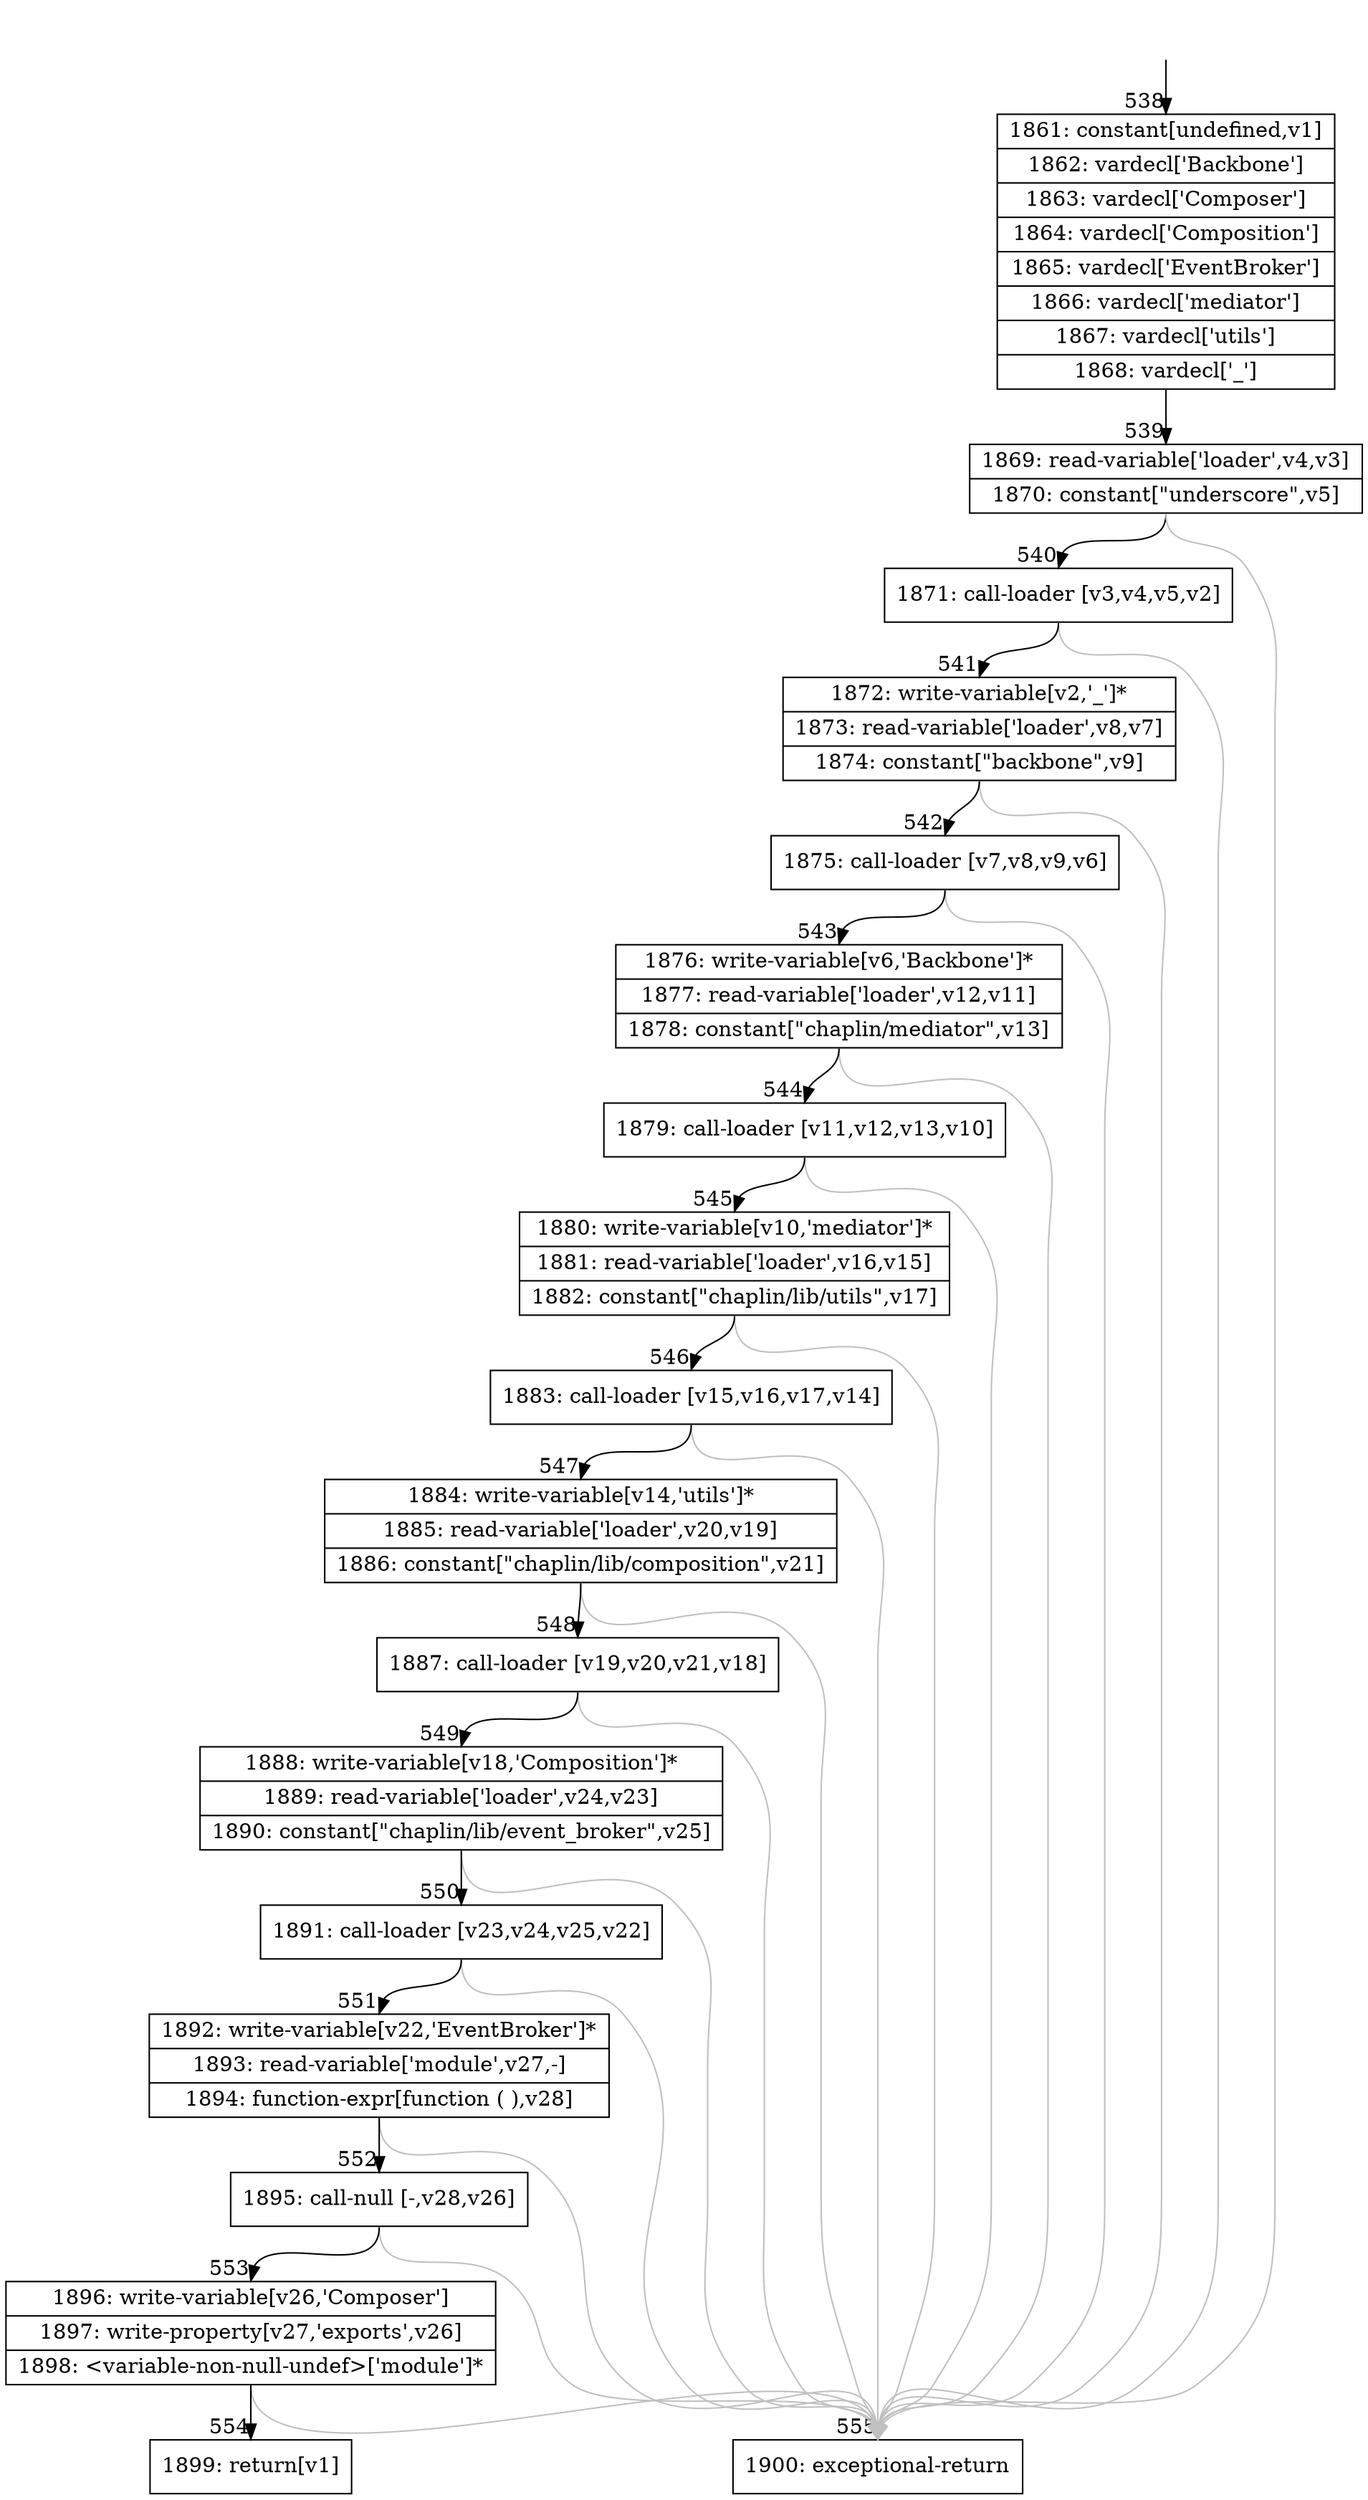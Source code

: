 digraph {
rankdir="TD"
BB_entry37[shape=none,label=""];
BB_entry37 -> BB538 [tailport=s, headport=n, headlabel="    538"]
BB538 [shape=record label="{1861: constant[undefined,v1]|1862: vardecl['Backbone']|1863: vardecl['Composer']|1864: vardecl['Composition']|1865: vardecl['EventBroker']|1866: vardecl['mediator']|1867: vardecl['utils']|1868: vardecl['_']}" ] 
BB538 -> BB539 [tailport=s, headport=n, headlabel="      539"]
BB539 [shape=record label="{1869: read-variable['loader',v4,v3]|1870: constant[\"underscore\",v5]}" ] 
BB539 -> BB540 [tailport=s, headport=n, headlabel="      540"]
BB539 -> BB555 [tailport=s, headport=n, color=gray, headlabel="      555"]
BB540 [shape=record label="{1871: call-loader [v3,v4,v5,v2]}" ] 
BB540 -> BB541 [tailport=s, headport=n, headlabel="      541"]
BB540 -> BB555 [tailport=s, headport=n, color=gray]
BB541 [shape=record label="{1872: write-variable[v2,'_']*|1873: read-variable['loader',v8,v7]|1874: constant[\"backbone\",v9]}" ] 
BB541 -> BB542 [tailport=s, headport=n, headlabel="      542"]
BB541 -> BB555 [tailport=s, headport=n, color=gray]
BB542 [shape=record label="{1875: call-loader [v7,v8,v9,v6]}" ] 
BB542 -> BB543 [tailport=s, headport=n, headlabel="      543"]
BB542 -> BB555 [tailport=s, headport=n, color=gray]
BB543 [shape=record label="{1876: write-variable[v6,'Backbone']*|1877: read-variable['loader',v12,v11]|1878: constant[\"chaplin/mediator\",v13]}" ] 
BB543 -> BB544 [tailport=s, headport=n, headlabel="      544"]
BB543 -> BB555 [tailport=s, headport=n, color=gray]
BB544 [shape=record label="{1879: call-loader [v11,v12,v13,v10]}" ] 
BB544 -> BB545 [tailport=s, headport=n, headlabel="      545"]
BB544 -> BB555 [tailport=s, headport=n, color=gray]
BB545 [shape=record label="{1880: write-variable[v10,'mediator']*|1881: read-variable['loader',v16,v15]|1882: constant[\"chaplin/lib/utils\",v17]}" ] 
BB545 -> BB546 [tailport=s, headport=n, headlabel="      546"]
BB545 -> BB555 [tailport=s, headport=n, color=gray]
BB546 [shape=record label="{1883: call-loader [v15,v16,v17,v14]}" ] 
BB546 -> BB547 [tailport=s, headport=n, headlabel="      547"]
BB546 -> BB555 [tailport=s, headport=n, color=gray]
BB547 [shape=record label="{1884: write-variable[v14,'utils']*|1885: read-variable['loader',v20,v19]|1886: constant[\"chaplin/lib/composition\",v21]}" ] 
BB547 -> BB548 [tailport=s, headport=n, headlabel="      548"]
BB547 -> BB555 [tailport=s, headport=n, color=gray]
BB548 [shape=record label="{1887: call-loader [v19,v20,v21,v18]}" ] 
BB548 -> BB549 [tailport=s, headport=n, headlabel="      549"]
BB548 -> BB555 [tailport=s, headport=n, color=gray]
BB549 [shape=record label="{1888: write-variable[v18,'Composition']*|1889: read-variable['loader',v24,v23]|1890: constant[\"chaplin/lib/event_broker\",v25]}" ] 
BB549 -> BB550 [tailport=s, headport=n, headlabel="      550"]
BB549 -> BB555 [tailport=s, headport=n, color=gray]
BB550 [shape=record label="{1891: call-loader [v23,v24,v25,v22]}" ] 
BB550 -> BB551 [tailport=s, headport=n, headlabel="      551"]
BB550 -> BB555 [tailport=s, headport=n, color=gray]
BB551 [shape=record label="{1892: write-variable[v22,'EventBroker']*|1893: read-variable['module',v27,-]|1894: function-expr[function ( ),v28]}" ] 
BB551 -> BB552 [tailport=s, headport=n, headlabel="      552"]
BB551 -> BB555 [tailport=s, headport=n, color=gray]
BB552 [shape=record label="{1895: call-null [-,v28,v26]}" ] 
BB552 -> BB553 [tailport=s, headport=n, headlabel="      553"]
BB552 -> BB555 [tailport=s, headport=n, color=gray]
BB553 [shape=record label="{1896: write-variable[v26,'Composer']|1897: write-property[v27,'exports',v26]|1898: \<variable-non-null-undef\>['module']*}" ] 
BB553 -> BB554 [tailport=s, headport=n, headlabel="      554"]
BB553 -> BB555 [tailport=s, headport=n, color=gray]
BB554 [shape=record label="{1899: return[v1]}" ] 
BB555 [shape=record label="{1900: exceptional-return}" ] 
//#$~ 551
}
